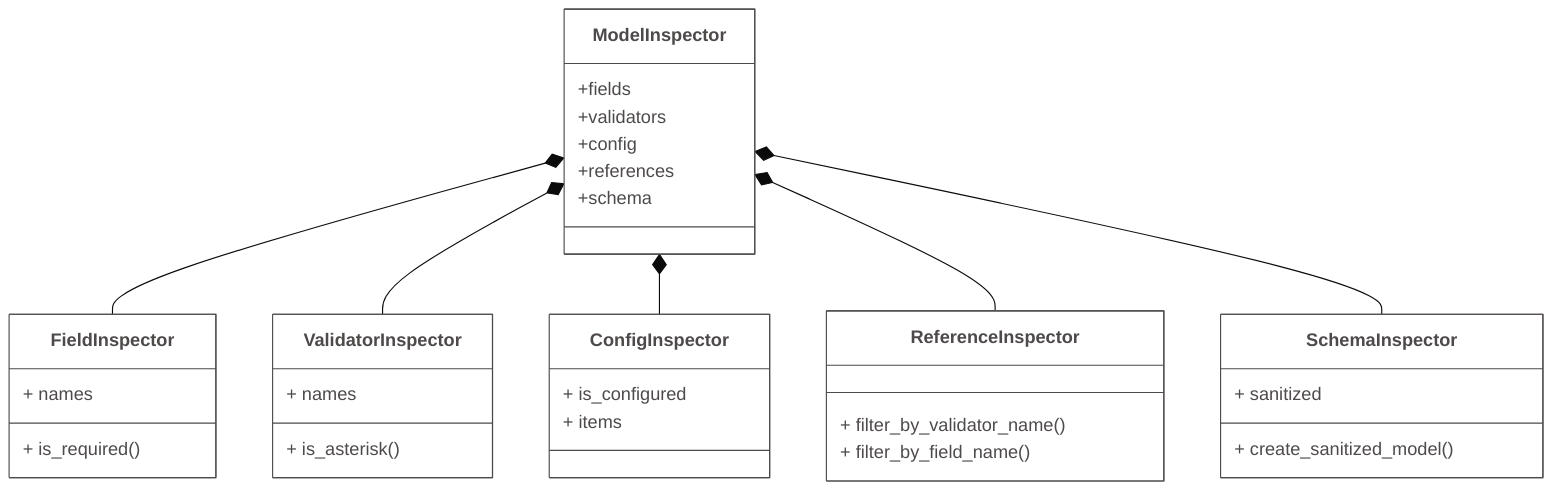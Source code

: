 %%{init: {'theme': 'base', 'themeVariables': { 'primaryBorderColor': '#4e4a4a', 'primaryColor': '#FFFFFF', 'primaryTextColor': '#4e4a4a'}}}%%
   classDiagram
       direction BT

    class FieldInspector {
        + names
        + is_required()
    }

    class ValidatorInspector {
        + names
        + is_asterisk()
    }

    class ConfigInspector {
        + is_configured
        + items
    }

    class ReferenceInspector {
        + filter_by_validator_name()
        + filter_by_field_name()
    }

    class SchemaInspector {
        + sanitized
        + create_sanitized_model()
    }

    class ModelInspector {
        +fields
        +validators
        +config
        +references
        +schema
    }

    FieldInspector --* ModelInspector
    ValidatorInspector --* ModelInspector
    ConfigInspector --* ModelInspector
    ReferenceInspector --* ModelInspector
    SchemaInspector --* ModelInspector
